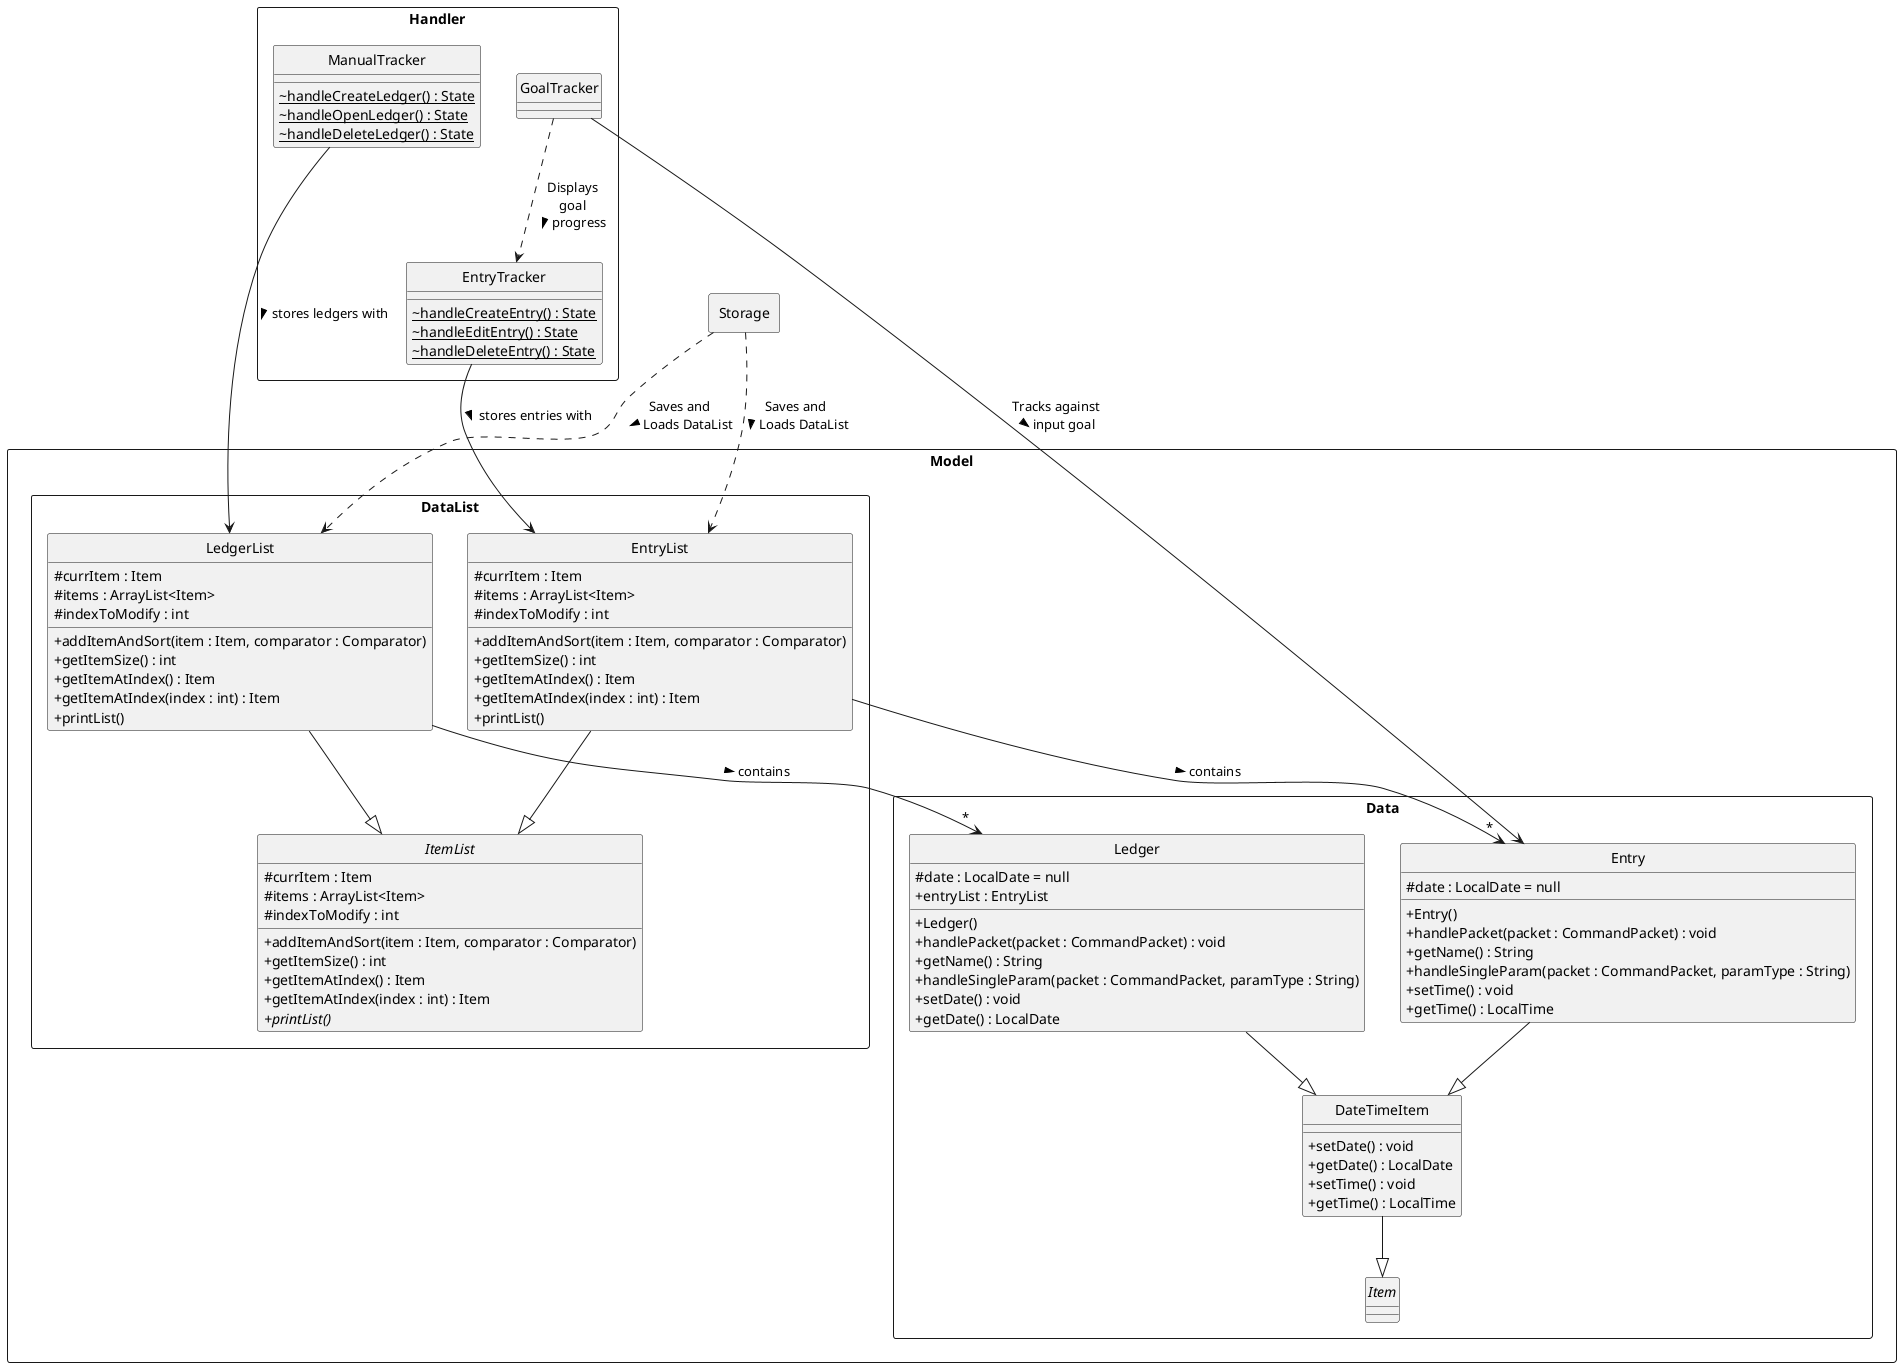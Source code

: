 @startuml
hide circle
skinparam classAttributeIconSize 0
skinparam BoxPadding 50
skinparam shadowing false

skinparam package<<Layout>> {
  borderColor Transparent
  backgroundColor Transparent
  fontColor Transparent
  stereotypeFontColor Transparent
}

rectangle Storage {
}





rectangle Model {
rectangle Data {

    class Ledger {
        # date : LocalDate = null
        + entryList : EntryList
        + Ledger()
        + handlePacket(packet : CommandPacket) : void
        + getName() : String
        + handleSingleParam(packet : CommandPacket, paramType : String)
        + setDate() : void
        + getDate() : LocalDate
    }

    class Entry {
        # date : LocalDate = null
        + Entry()
        + handlePacket(packet : CommandPacket) : void
        + getName() : String
        + handleSingleParam(packet : CommandPacket, paramType : String)
        + setTime() : void
        + getTime() : LocalTime
    }
        class DateTimeItem {
            + setDate() : void
            + getDate() : LocalDate
            + setTime() : void
            + getTime() : LocalTime
        }

        abstract class Item {
        }


    }
    rectangle DataList {
        abstract class ItemList {
            # currItem : Item
            # items : ArrayList<Item>
            # indexToModify : int

            + addItemAndSort(item : Item, comparator : Comparator)
            + getItemSize() : int
            + getItemAtIndex() : Item
            + getItemAtIndex(index : int) : Item
            + {abstract} printList()
        }

        class LedgerList {
            # currItem : Item
            # items : ArrayList<Item>
            # indexToModify : int

            + addItemAndSort(item : Item, comparator : Comparator)
            + getItemSize() : int
            + getItemAtIndex() : Item
            + getItemAtIndex(index : int) : Item
            + printList()
        }

        class EntryList {
            # currItem : Item
            # items : ArrayList<Item>
            # indexToModify : int

            + addItemAndSort(item : Item, comparator : Comparator)
            + getItemSize() : int
            + getItemAtIndex() : Item
            + getItemAtIndex(index : int) : Item
            + printList()
        }
    }



    DateTimeItem --|> Item
    Ledger --|> DateTimeItem
    Entry --|> DateTimeItem
    LedgerList --|> ItemList
    EntryList --|> ItemList
    LedgerList --> "*" Ledger : contains >
    EntryList --> "*" Entry : contains >

}

rectangle Handler {
    class GoalTracker {
    }

    class ManualTracker {
        ~ {static} handleCreateLedger() : State
        ~ {static} handleOpenLedger() : State
        ~ {static} handleDeleteLedger() : State
    }

    class EntryTracker {
        ~ {static} handleCreateEntry() : State
        ~ {static} handleEditEntry() : State
        ~ {static} handleDeleteEntry() : State
    }

    EntryTracker --> EntryList : stores entries with >
    ManualTracker -right-> LedgerList : stores ledgers with >
}

GoalTracker --> Entry : Tracks against \n input goal >
GoalTracker ..> EntryTracker : Displays\ngoal\nprogress >

Storage ..> LedgerList : Saves and \nLoads DataList >
Storage ..> EntryList : Saves and \nLoads DataList >

@enduml